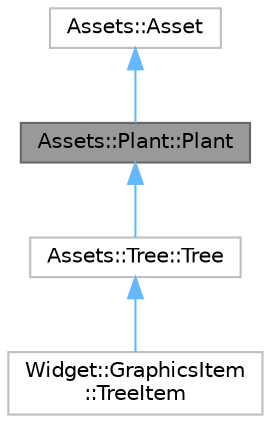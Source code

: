 digraph "Assets::Plant::Plant"
{
 // LATEX_PDF_SIZE
  bgcolor="transparent";
  edge [fontname=Helvetica,fontsize=10,labelfontname=Helvetica,labelfontsize=10];
  node [fontname=Helvetica,fontsize=10,shape=box,height=0.2,width=0.4];
  Node1 [label="Assets::Plant::Plant",height=0.2,width=0.4,color="gray40", fillcolor="grey60", style="filled", fontcolor="black",tooltip=" "];
  Node2 -> Node1 [dir="back",color="steelblue1",style="solid"];
  Node2 [label="Assets::Asset",height=0.2,width=0.4,color="grey75", fillcolor="white", style="filled",URL="$class_assets_1_1_asset.html",tooltip=" "];
  Node1 -> Node3 [dir="back",color="steelblue1",style="solid"];
  Node3 [label="Assets::Tree::Tree",height=0.2,width=0.4,color="grey75", fillcolor="white", style="filled",URL="$class_assets_1_1_tree_1_1_tree.html",tooltip=" "];
  Node3 -> Node4 [dir="back",color="steelblue1",style="solid"];
  Node4 [label="Widget::GraphicsItem\l::TreeItem",height=0.2,width=0.4,color="grey75", fillcolor="white", style="filled",URL="$class_widget_1_1_graphics_item_1_1_tree_item.html",tooltip=" "];
}
